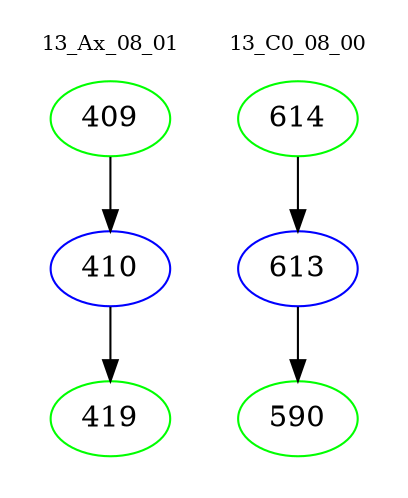digraph{
subgraph cluster_0 {
color = white
label = "13_Ax_08_01";
fontsize=10;
T0_409 [label="409", color="green"]
T0_409 -> T0_410 [color="black"]
T0_410 [label="410", color="blue"]
T0_410 -> T0_419 [color="black"]
T0_419 [label="419", color="green"]
}
subgraph cluster_1 {
color = white
label = "13_C0_08_00";
fontsize=10;
T1_614 [label="614", color="green"]
T1_614 -> T1_613 [color="black"]
T1_613 [label="613", color="blue"]
T1_613 -> T1_590 [color="black"]
T1_590 [label="590", color="green"]
}
}
